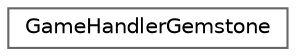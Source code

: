 digraph "Graphical Class Hierarchy"
{
 // LATEX_PDF_SIZE
  bgcolor="transparent";
  edge [fontname=Helvetica,fontsize=10,labelfontname=Helvetica,labelfontsize=10];
  node [fontname=Helvetica,fontsize=10,shape=box,height=0.2,width=0.4];
  rankdir="LR";
  Node0 [id="Node000000",label="GameHandlerGemstone",height=0.2,width=0.4,color="grey40", fillcolor="white", style="filled",URL="$class_game_handler_gemstone.html",tooltip="Класс, представляющий обработчик"];
}
